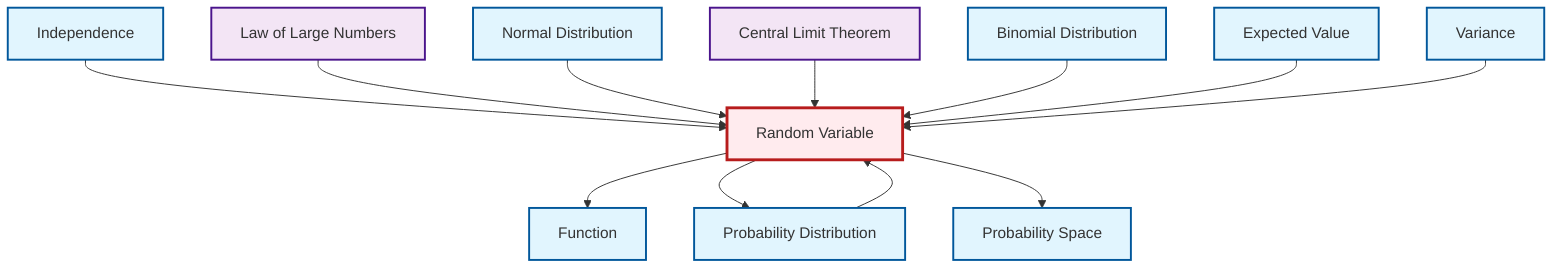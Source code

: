 graph TD
    classDef definition fill:#e1f5fe,stroke:#01579b,stroke-width:2px
    classDef theorem fill:#f3e5f5,stroke:#4a148c,stroke-width:2px
    classDef axiom fill:#fff3e0,stroke:#e65100,stroke-width:2px
    classDef example fill:#e8f5e9,stroke:#1b5e20,stroke-width:2px
    classDef current fill:#ffebee,stroke:#b71c1c,stroke-width:3px
    def-function["Function"]:::definition
    def-expectation["Expected Value"]:::definition
    def-binomial-distribution["Binomial Distribution"]:::definition
    def-variance["Variance"]:::definition
    thm-law-of-large-numbers["Law of Large Numbers"]:::theorem
    def-probability-distribution["Probability Distribution"]:::definition
    def-normal-distribution["Normal Distribution"]:::definition
    def-probability-space["Probability Space"]:::definition
    def-independence["Independence"]:::definition
    thm-central-limit["Central Limit Theorem"]:::theorem
    def-random-variable["Random Variable"]:::definition
    def-probability-distribution --> def-random-variable
    def-random-variable --> def-function
    def-independence --> def-random-variable
    thm-law-of-large-numbers --> def-random-variable
    def-normal-distribution --> def-random-variable
    def-random-variable --> def-probability-distribution
    thm-central-limit --> def-random-variable
    def-binomial-distribution --> def-random-variable
    def-expectation --> def-random-variable
    def-variance --> def-random-variable
    def-random-variable --> def-probability-space
    class def-random-variable current